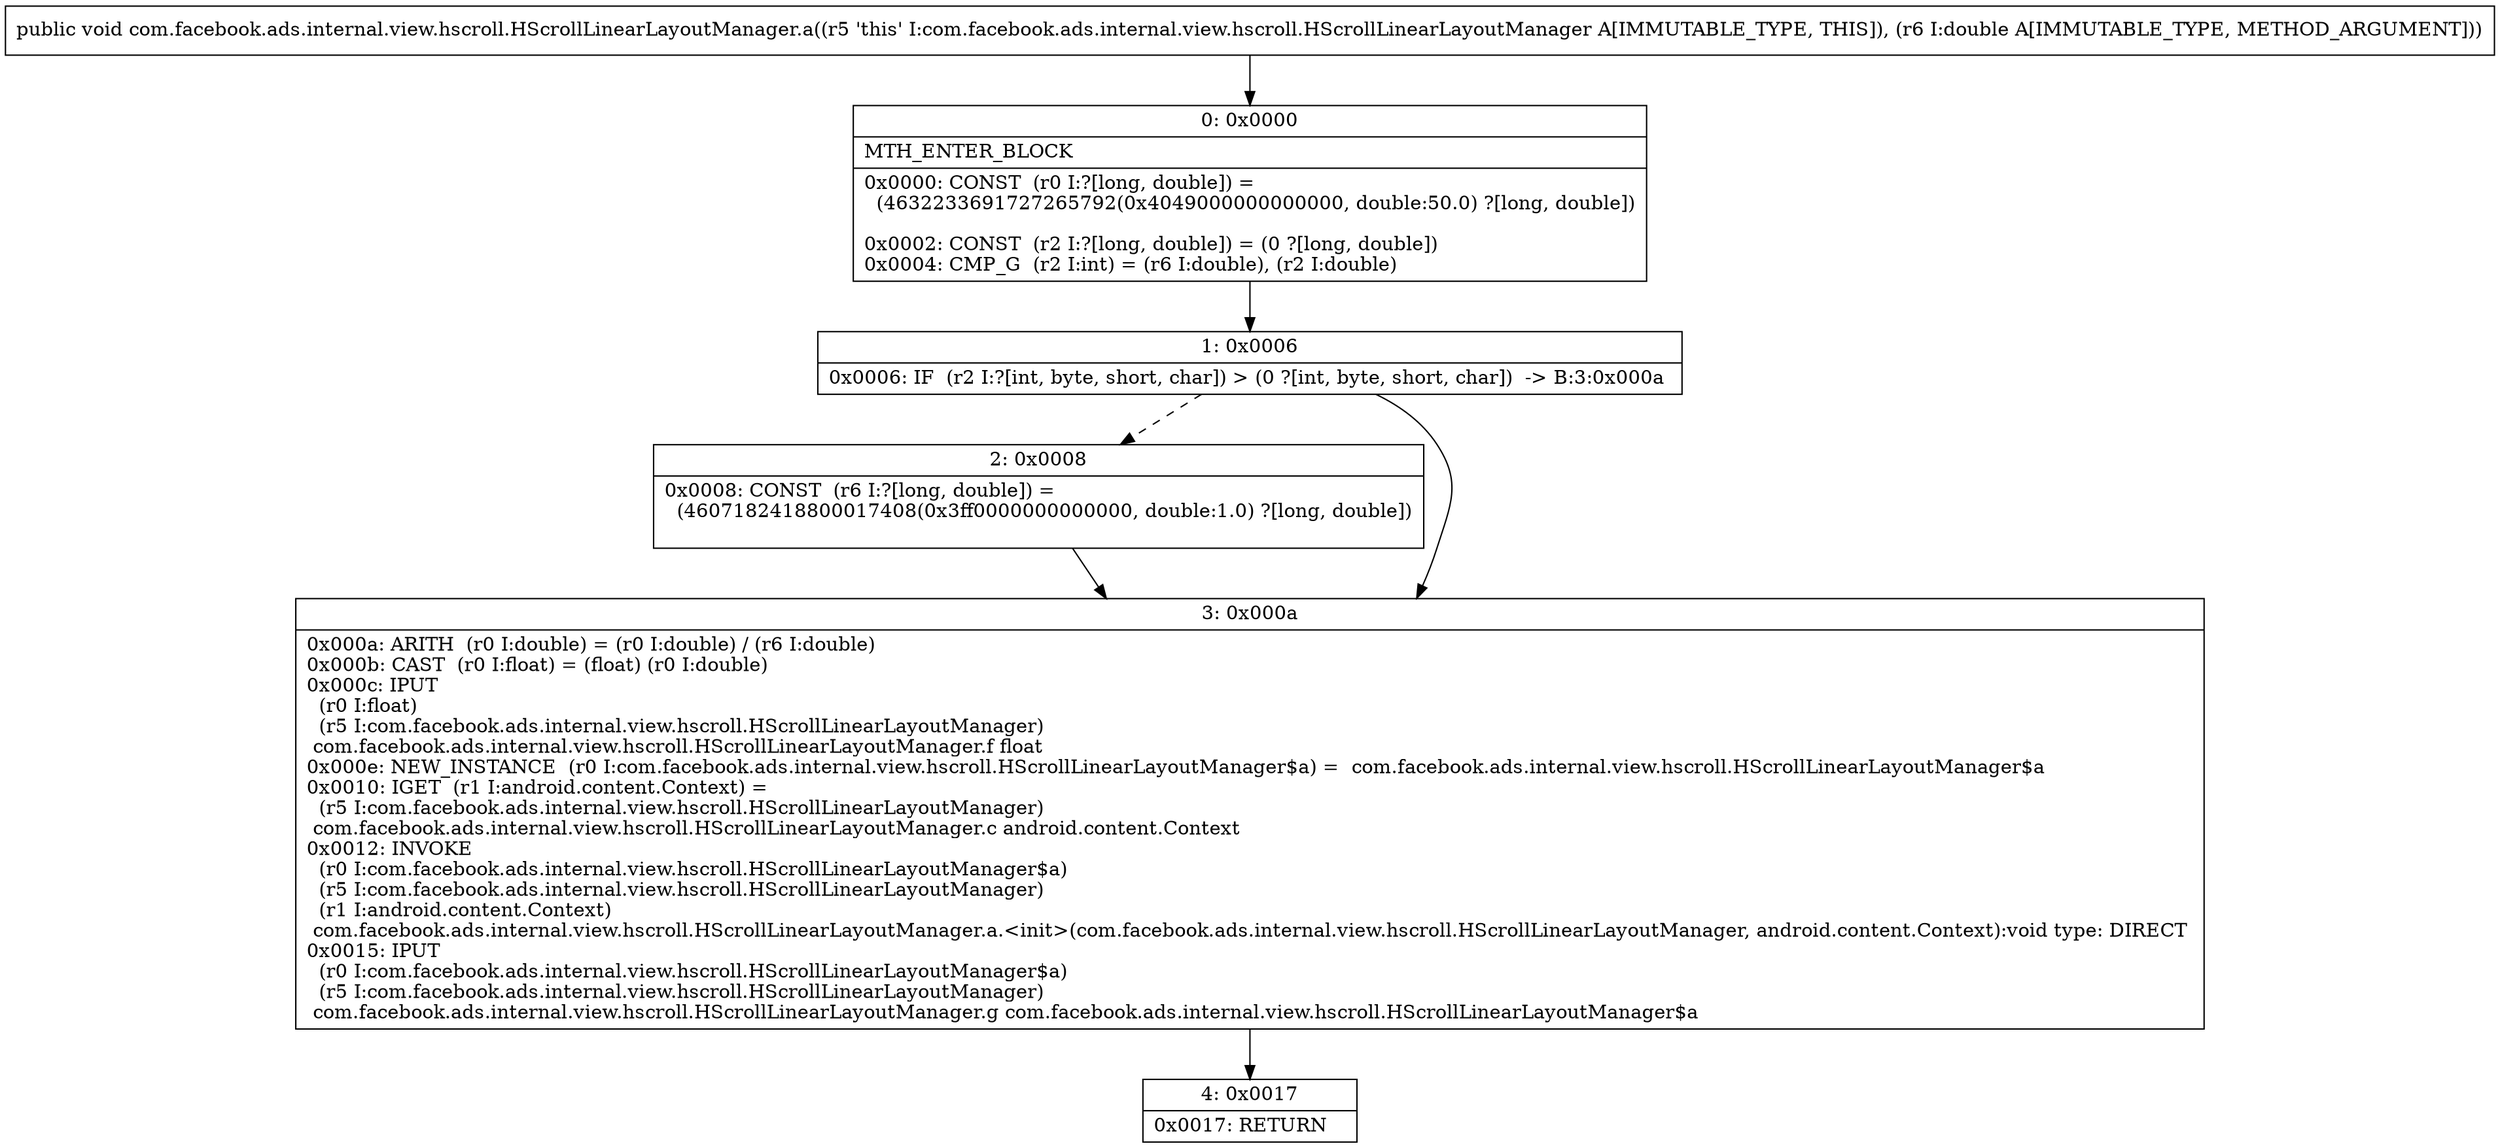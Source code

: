 digraph "CFG forcom.facebook.ads.internal.view.hscroll.HScrollLinearLayoutManager.a(D)V" {
Node_0 [shape=record,label="{0\:\ 0x0000|MTH_ENTER_BLOCK\l|0x0000: CONST  (r0 I:?[long, double]) = \l  (4632233691727265792(0x4049000000000000, double:50.0) ?[long, double])\l \l0x0002: CONST  (r2 I:?[long, double]) = (0 ?[long, double]) \l0x0004: CMP_G  (r2 I:int) = (r6 I:double), (r2 I:double) \l}"];
Node_1 [shape=record,label="{1\:\ 0x0006|0x0006: IF  (r2 I:?[int, byte, short, char]) \> (0 ?[int, byte, short, char])  \-\> B:3:0x000a \l}"];
Node_2 [shape=record,label="{2\:\ 0x0008|0x0008: CONST  (r6 I:?[long, double]) = \l  (4607182418800017408(0x3ff0000000000000, double:1.0) ?[long, double])\l \l}"];
Node_3 [shape=record,label="{3\:\ 0x000a|0x000a: ARITH  (r0 I:double) = (r0 I:double) \/ (r6 I:double) \l0x000b: CAST  (r0 I:float) = (float) (r0 I:double) \l0x000c: IPUT  \l  (r0 I:float)\l  (r5 I:com.facebook.ads.internal.view.hscroll.HScrollLinearLayoutManager)\l com.facebook.ads.internal.view.hscroll.HScrollLinearLayoutManager.f float \l0x000e: NEW_INSTANCE  (r0 I:com.facebook.ads.internal.view.hscroll.HScrollLinearLayoutManager$a) =  com.facebook.ads.internal.view.hscroll.HScrollLinearLayoutManager$a \l0x0010: IGET  (r1 I:android.content.Context) = \l  (r5 I:com.facebook.ads.internal.view.hscroll.HScrollLinearLayoutManager)\l com.facebook.ads.internal.view.hscroll.HScrollLinearLayoutManager.c android.content.Context \l0x0012: INVOKE  \l  (r0 I:com.facebook.ads.internal.view.hscroll.HScrollLinearLayoutManager$a)\l  (r5 I:com.facebook.ads.internal.view.hscroll.HScrollLinearLayoutManager)\l  (r1 I:android.content.Context)\l com.facebook.ads.internal.view.hscroll.HScrollLinearLayoutManager.a.\<init\>(com.facebook.ads.internal.view.hscroll.HScrollLinearLayoutManager, android.content.Context):void type: DIRECT \l0x0015: IPUT  \l  (r0 I:com.facebook.ads.internal.view.hscroll.HScrollLinearLayoutManager$a)\l  (r5 I:com.facebook.ads.internal.view.hscroll.HScrollLinearLayoutManager)\l com.facebook.ads.internal.view.hscroll.HScrollLinearLayoutManager.g com.facebook.ads.internal.view.hscroll.HScrollLinearLayoutManager$a \l}"];
Node_4 [shape=record,label="{4\:\ 0x0017|0x0017: RETURN   \l}"];
MethodNode[shape=record,label="{public void com.facebook.ads.internal.view.hscroll.HScrollLinearLayoutManager.a((r5 'this' I:com.facebook.ads.internal.view.hscroll.HScrollLinearLayoutManager A[IMMUTABLE_TYPE, THIS]), (r6 I:double A[IMMUTABLE_TYPE, METHOD_ARGUMENT])) }"];
MethodNode -> Node_0;
Node_0 -> Node_1;
Node_1 -> Node_2[style=dashed];
Node_1 -> Node_3;
Node_2 -> Node_3;
Node_3 -> Node_4;
}

